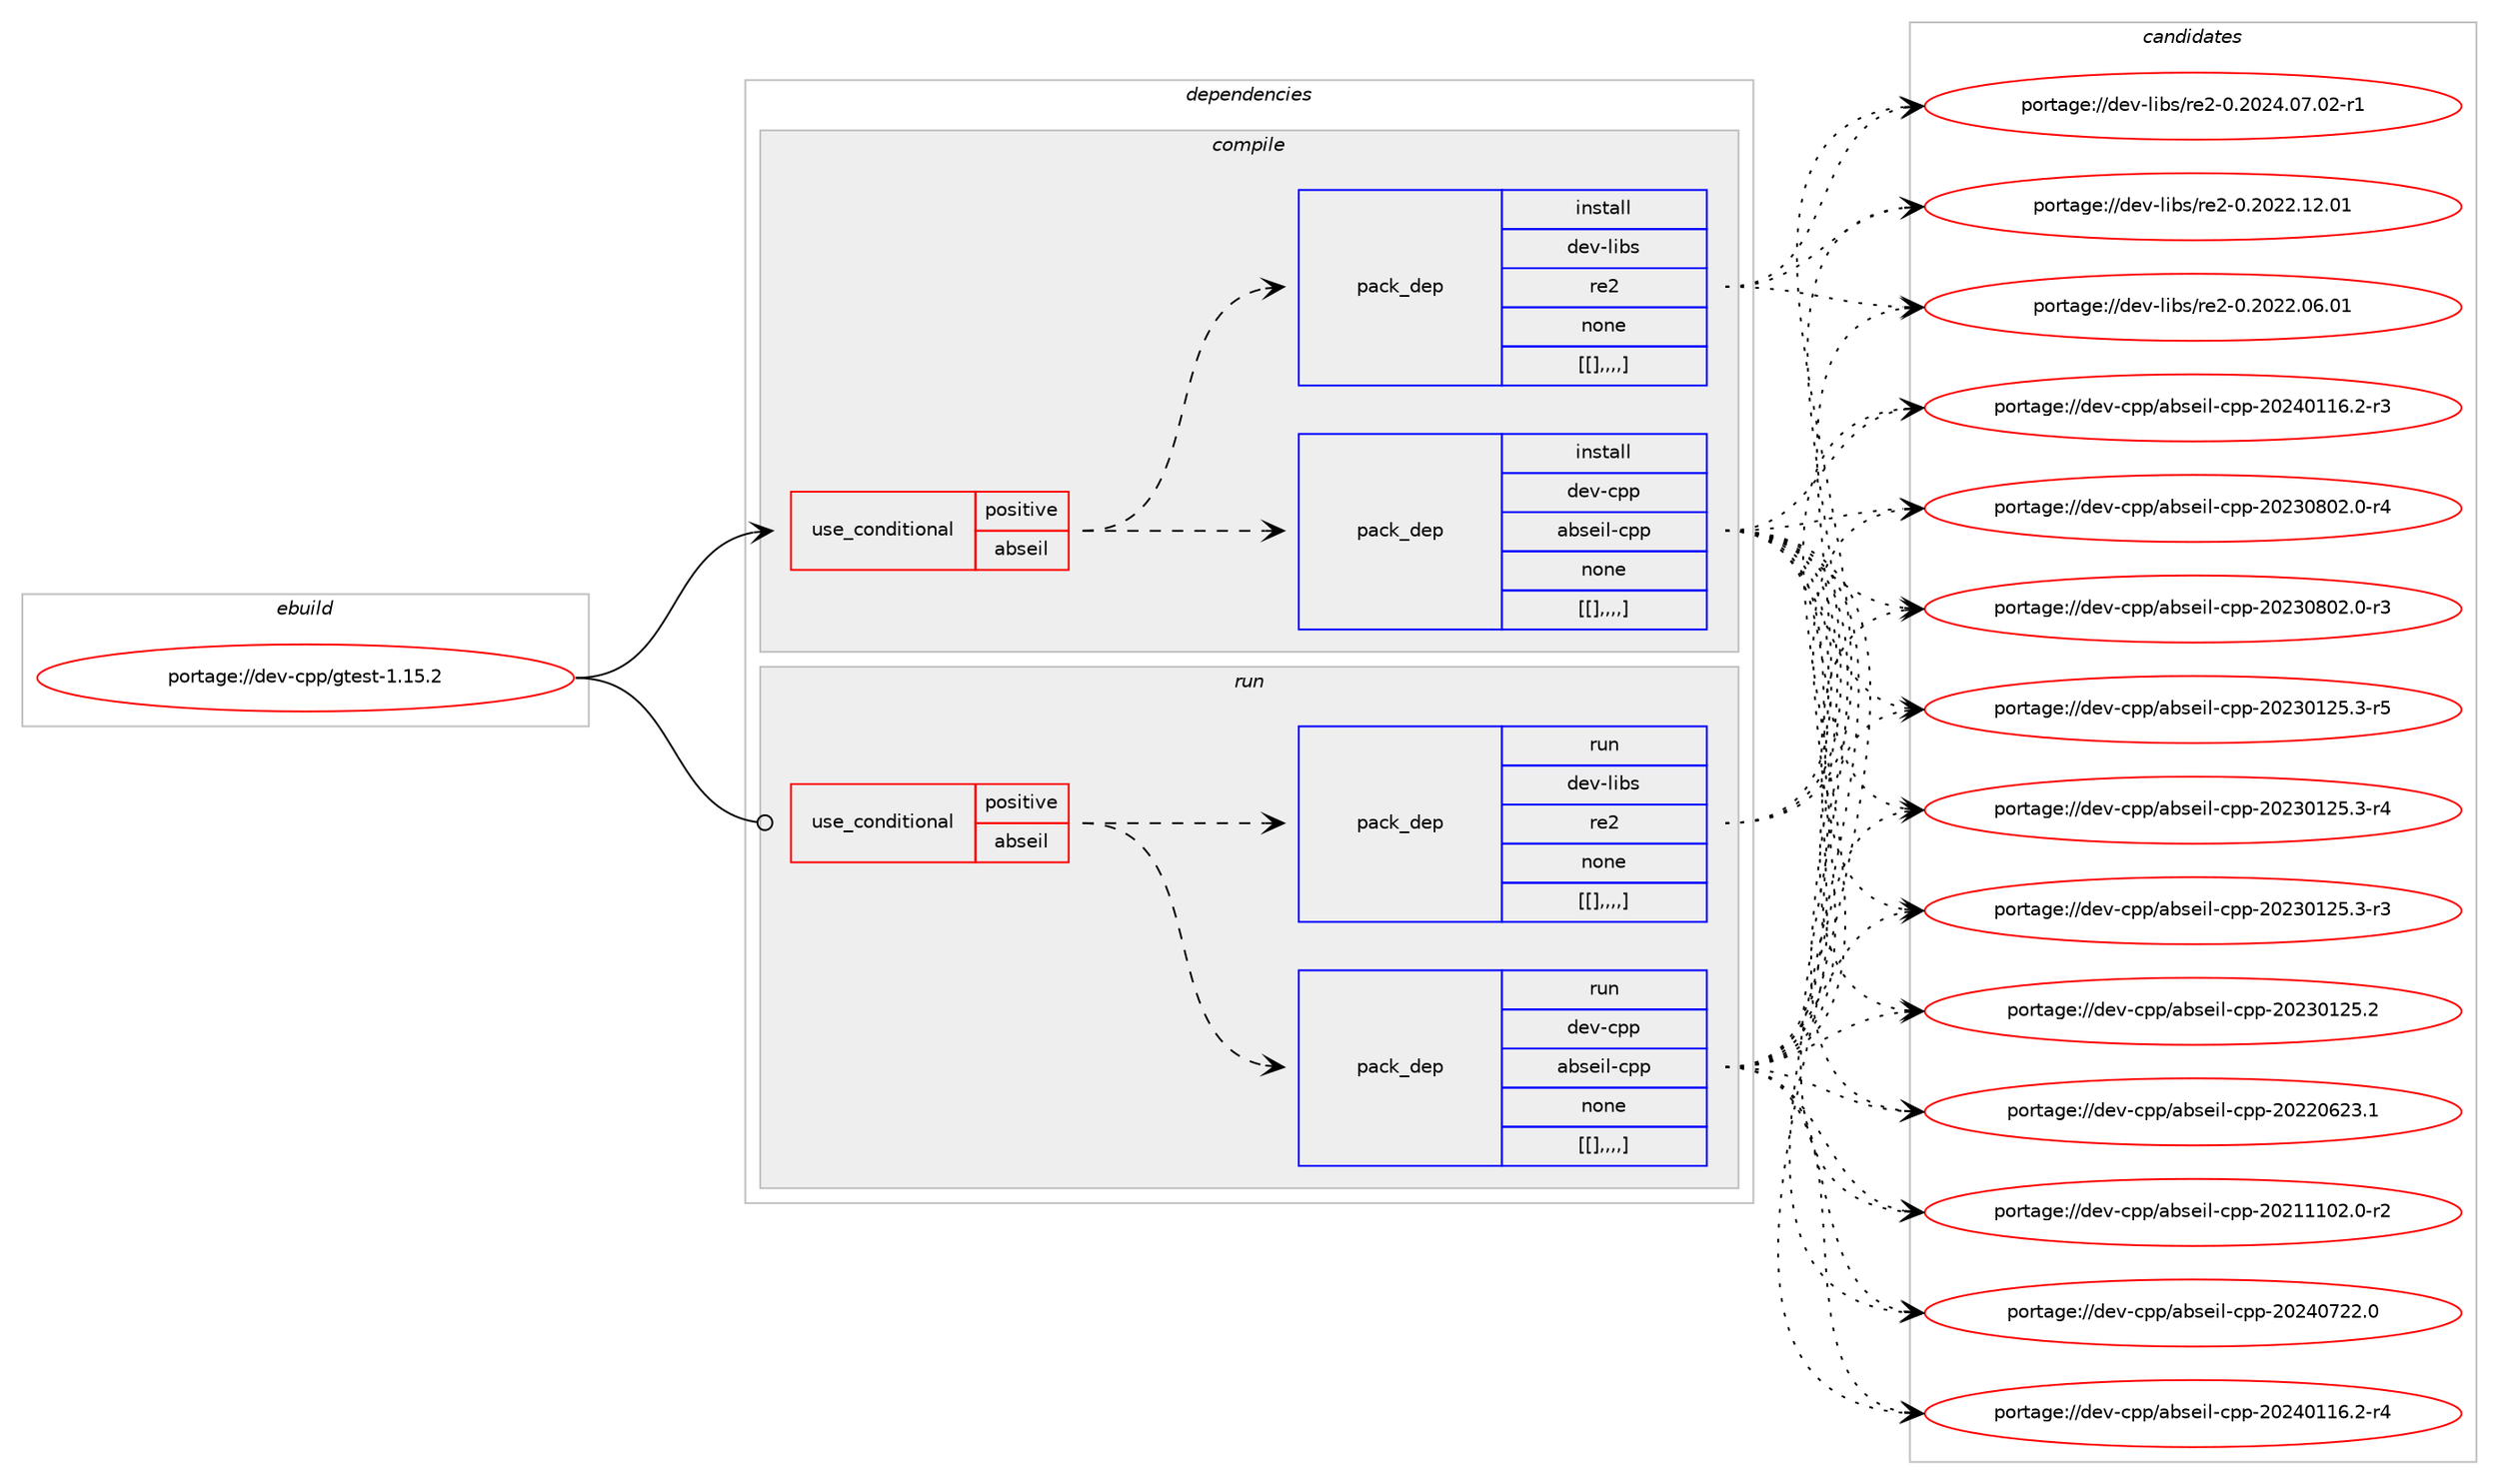 digraph prolog {

# *************
# Graph options
# *************

newrank=true;
concentrate=true;
compound=true;
graph [rankdir=LR,fontname=Helvetica,fontsize=10,ranksep=1.5];#, ranksep=2.5, nodesep=0.2];
edge  [arrowhead=vee];
node  [fontname=Helvetica,fontsize=10];

# **********
# The ebuild
# **********

subgraph cluster_leftcol {
color=gray;
label=<<i>ebuild</i>>;
id [label="portage://dev-cpp/gtest-1.15.2", color=red, width=4, href="../dev-cpp/gtest-1.15.2.svg"];
}

# ****************
# The dependencies
# ****************

subgraph cluster_midcol {
color=gray;
label=<<i>dependencies</i>>;
subgraph cluster_compile {
fillcolor="#eeeeee";
style=filled;
label=<<i>compile</i>>;
subgraph cond18588 {
dependency69108 [label=<<TABLE BORDER="0" CELLBORDER="1" CELLSPACING="0" CELLPADDING="4"><TR><TD ROWSPAN="3" CELLPADDING="10">use_conditional</TD></TR><TR><TD>positive</TD></TR><TR><TD>abseil</TD></TR></TABLE>>, shape=none, color=red];
subgraph pack49529 {
dependency69118 [label=<<TABLE BORDER="0" CELLBORDER="1" CELLSPACING="0" CELLPADDING="4" WIDTH="220"><TR><TD ROWSPAN="6" CELLPADDING="30">pack_dep</TD></TR><TR><TD WIDTH="110">install</TD></TR><TR><TD>dev-cpp</TD></TR><TR><TD>abseil-cpp</TD></TR><TR><TD>none</TD></TR><TR><TD>[[],,,,]</TD></TR></TABLE>>, shape=none, color=blue];
}
dependency69108:e -> dependency69118:w [weight=20,style="dashed",arrowhead="vee"];
subgraph pack49550 {
dependency69166 [label=<<TABLE BORDER="0" CELLBORDER="1" CELLSPACING="0" CELLPADDING="4" WIDTH="220"><TR><TD ROWSPAN="6" CELLPADDING="30">pack_dep</TD></TR><TR><TD WIDTH="110">install</TD></TR><TR><TD>dev-libs</TD></TR><TR><TD>re2</TD></TR><TR><TD>none</TD></TR><TR><TD>[[],,,,]</TD></TR></TABLE>>, shape=none, color=blue];
}
dependency69108:e -> dependency69166:w [weight=20,style="dashed",arrowhead="vee"];
}
id:e -> dependency69108:w [weight=20,style="solid",arrowhead="vee"];
}
subgraph cluster_compileandrun {
fillcolor="#eeeeee";
style=filled;
label=<<i>compile and run</i>>;
}
subgraph cluster_run {
fillcolor="#eeeeee";
style=filled;
label=<<i>run</i>>;
subgraph cond18606 {
dependency69188 [label=<<TABLE BORDER="0" CELLBORDER="1" CELLSPACING="0" CELLPADDING="4"><TR><TD ROWSPAN="3" CELLPADDING="10">use_conditional</TD></TR><TR><TD>positive</TD></TR><TR><TD>abseil</TD></TR></TABLE>>, shape=none, color=red];
subgraph pack49587 {
dependency69211 [label=<<TABLE BORDER="0" CELLBORDER="1" CELLSPACING="0" CELLPADDING="4" WIDTH="220"><TR><TD ROWSPAN="6" CELLPADDING="30">pack_dep</TD></TR><TR><TD WIDTH="110">run</TD></TR><TR><TD>dev-cpp</TD></TR><TR><TD>abseil-cpp</TD></TR><TR><TD>none</TD></TR><TR><TD>[[],,,,]</TD></TR></TABLE>>, shape=none, color=blue];
}
dependency69188:e -> dependency69211:w [weight=20,style="dashed",arrowhead="vee"];
subgraph pack49602 {
dependency69216 [label=<<TABLE BORDER="0" CELLBORDER="1" CELLSPACING="0" CELLPADDING="4" WIDTH="220"><TR><TD ROWSPAN="6" CELLPADDING="30">pack_dep</TD></TR><TR><TD WIDTH="110">run</TD></TR><TR><TD>dev-libs</TD></TR><TR><TD>re2</TD></TR><TR><TD>none</TD></TR><TR><TD>[[],,,,]</TD></TR></TABLE>>, shape=none, color=blue];
}
dependency69188:e -> dependency69216:w [weight=20,style="dashed",arrowhead="vee"];
}
id:e -> dependency69188:w [weight=20,style="solid",arrowhead="odot"];
}
}

# **************
# The candidates
# **************

subgraph cluster_choices {
rank=same;
color=gray;
label=<<i>candidates</i>>;

subgraph choice49122 {
color=black;
nodesep=1;
choice100101118459911211247979811510110510845991121124550485052485550504648 [label="portage://dev-cpp/abseil-cpp-20240722.0", color=red, width=4,href="../dev-cpp/abseil-cpp-20240722.0.svg"];
choice1001011184599112112479798115101105108459911211245504850524849495446504511452 [label="portage://dev-cpp/abseil-cpp-20240116.2-r4", color=red, width=4,href="../dev-cpp/abseil-cpp-20240116.2-r4.svg"];
choice1001011184599112112479798115101105108459911211245504850524849495446504511451 [label="portage://dev-cpp/abseil-cpp-20240116.2-r3", color=red, width=4,href="../dev-cpp/abseil-cpp-20240116.2-r3.svg"];
choice1001011184599112112479798115101105108459911211245504850514856485046484511452 [label="portage://dev-cpp/abseil-cpp-20230802.0-r4", color=red, width=4,href="../dev-cpp/abseil-cpp-20230802.0-r4.svg"];
choice1001011184599112112479798115101105108459911211245504850514856485046484511451 [label="portage://dev-cpp/abseil-cpp-20230802.0-r3", color=red, width=4,href="../dev-cpp/abseil-cpp-20230802.0-r3.svg"];
choice1001011184599112112479798115101105108459911211245504850514849505346514511453 [label="portage://dev-cpp/abseil-cpp-20230125.3-r5", color=red, width=4,href="../dev-cpp/abseil-cpp-20230125.3-r5.svg"];
choice1001011184599112112479798115101105108459911211245504850514849505346514511452 [label="portage://dev-cpp/abseil-cpp-20230125.3-r4", color=red, width=4,href="../dev-cpp/abseil-cpp-20230125.3-r4.svg"];
choice1001011184599112112479798115101105108459911211245504850514849505346514511451 [label="portage://dev-cpp/abseil-cpp-20230125.3-r3", color=red, width=4,href="../dev-cpp/abseil-cpp-20230125.3-r3.svg"];
choice100101118459911211247979811510110510845991121124550485051484950534650 [label="portage://dev-cpp/abseil-cpp-20230125.2", color=red, width=4,href="../dev-cpp/abseil-cpp-20230125.2.svg"];
choice100101118459911211247979811510110510845991121124550485050485450514649 [label="portage://dev-cpp/abseil-cpp-20220623.1", color=red, width=4,href="../dev-cpp/abseil-cpp-20220623.1.svg"];
choice1001011184599112112479798115101105108459911211245504850494949485046484511450 [label="portage://dev-cpp/abseil-cpp-20211102.0-r2", color=red, width=4,href="../dev-cpp/abseil-cpp-20211102.0-r2.svg"];
dependency69118:e -> choice100101118459911211247979811510110510845991121124550485052485550504648:w [style=dotted,weight="100"];
dependency69118:e -> choice1001011184599112112479798115101105108459911211245504850524849495446504511452:w [style=dotted,weight="100"];
dependency69118:e -> choice1001011184599112112479798115101105108459911211245504850524849495446504511451:w [style=dotted,weight="100"];
dependency69118:e -> choice1001011184599112112479798115101105108459911211245504850514856485046484511452:w [style=dotted,weight="100"];
dependency69118:e -> choice1001011184599112112479798115101105108459911211245504850514856485046484511451:w [style=dotted,weight="100"];
dependency69118:e -> choice1001011184599112112479798115101105108459911211245504850514849505346514511453:w [style=dotted,weight="100"];
dependency69118:e -> choice1001011184599112112479798115101105108459911211245504850514849505346514511452:w [style=dotted,weight="100"];
dependency69118:e -> choice1001011184599112112479798115101105108459911211245504850514849505346514511451:w [style=dotted,weight="100"];
dependency69118:e -> choice100101118459911211247979811510110510845991121124550485051484950534650:w [style=dotted,weight="100"];
dependency69118:e -> choice100101118459911211247979811510110510845991121124550485050485450514649:w [style=dotted,weight="100"];
dependency69118:e -> choice1001011184599112112479798115101105108459911211245504850494949485046484511450:w [style=dotted,weight="100"];
}
subgraph choice49143 {
color=black;
nodesep=1;
choice10010111845108105981154711410150454846504850524648554648504511449 [label="portage://dev-libs/re2-0.2024.07.02-r1", color=red, width=4,href="../dev-libs/re2-0.2024.07.02-r1.svg"];
choice1001011184510810598115471141015045484650485050464950464849 [label="portage://dev-libs/re2-0.2022.12.01", color=red, width=4,href="../dev-libs/re2-0.2022.12.01.svg"];
choice1001011184510810598115471141015045484650485050464854464849 [label="portage://dev-libs/re2-0.2022.06.01", color=red, width=4,href="../dev-libs/re2-0.2022.06.01.svg"];
dependency69166:e -> choice10010111845108105981154711410150454846504850524648554648504511449:w [style=dotted,weight="100"];
dependency69166:e -> choice1001011184510810598115471141015045484650485050464950464849:w [style=dotted,weight="100"];
dependency69166:e -> choice1001011184510810598115471141015045484650485050464854464849:w [style=dotted,weight="100"];
}
subgraph choice49146 {
color=black;
nodesep=1;
choice100101118459911211247979811510110510845991121124550485052485550504648 [label="portage://dev-cpp/abseil-cpp-20240722.0", color=red, width=4,href="../dev-cpp/abseil-cpp-20240722.0.svg"];
choice1001011184599112112479798115101105108459911211245504850524849495446504511452 [label="portage://dev-cpp/abseil-cpp-20240116.2-r4", color=red, width=4,href="../dev-cpp/abseil-cpp-20240116.2-r4.svg"];
choice1001011184599112112479798115101105108459911211245504850524849495446504511451 [label="portage://dev-cpp/abseil-cpp-20240116.2-r3", color=red, width=4,href="../dev-cpp/abseil-cpp-20240116.2-r3.svg"];
choice1001011184599112112479798115101105108459911211245504850514856485046484511452 [label="portage://dev-cpp/abseil-cpp-20230802.0-r4", color=red, width=4,href="../dev-cpp/abseil-cpp-20230802.0-r4.svg"];
choice1001011184599112112479798115101105108459911211245504850514856485046484511451 [label="portage://dev-cpp/abseil-cpp-20230802.0-r3", color=red, width=4,href="../dev-cpp/abseil-cpp-20230802.0-r3.svg"];
choice1001011184599112112479798115101105108459911211245504850514849505346514511453 [label="portage://dev-cpp/abseil-cpp-20230125.3-r5", color=red, width=4,href="../dev-cpp/abseil-cpp-20230125.3-r5.svg"];
choice1001011184599112112479798115101105108459911211245504850514849505346514511452 [label="portage://dev-cpp/abseil-cpp-20230125.3-r4", color=red, width=4,href="../dev-cpp/abseil-cpp-20230125.3-r4.svg"];
choice1001011184599112112479798115101105108459911211245504850514849505346514511451 [label="portage://dev-cpp/abseil-cpp-20230125.3-r3", color=red, width=4,href="../dev-cpp/abseil-cpp-20230125.3-r3.svg"];
choice100101118459911211247979811510110510845991121124550485051484950534650 [label="portage://dev-cpp/abseil-cpp-20230125.2", color=red, width=4,href="../dev-cpp/abseil-cpp-20230125.2.svg"];
choice100101118459911211247979811510110510845991121124550485050485450514649 [label="portage://dev-cpp/abseil-cpp-20220623.1", color=red, width=4,href="../dev-cpp/abseil-cpp-20220623.1.svg"];
choice1001011184599112112479798115101105108459911211245504850494949485046484511450 [label="portage://dev-cpp/abseil-cpp-20211102.0-r2", color=red, width=4,href="../dev-cpp/abseil-cpp-20211102.0-r2.svg"];
dependency69211:e -> choice100101118459911211247979811510110510845991121124550485052485550504648:w [style=dotted,weight="100"];
dependency69211:e -> choice1001011184599112112479798115101105108459911211245504850524849495446504511452:w [style=dotted,weight="100"];
dependency69211:e -> choice1001011184599112112479798115101105108459911211245504850524849495446504511451:w [style=dotted,weight="100"];
dependency69211:e -> choice1001011184599112112479798115101105108459911211245504850514856485046484511452:w [style=dotted,weight="100"];
dependency69211:e -> choice1001011184599112112479798115101105108459911211245504850514856485046484511451:w [style=dotted,weight="100"];
dependency69211:e -> choice1001011184599112112479798115101105108459911211245504850514849505346514511453:w [style=dotted,weight="100"];
dependency69211:e -> choice1001011184599112112479798115101105108459911211245504850514849505346514511452:w [style=dotted,weight="100"];
dependency69211:e -> choice1001011184599112112479798115101105108459911211245504850514849505346514511451:w [style=dotted,weight="100"];
dependency69211:e -> choice100101118459911211247979811510110510845991121124550485051484950534650:w [style=dotted,weight="100"];
dependency69211:e -> choice100101118459911211247979811510110510845991121124550485050485450514649:w [style=dotted,weight="100"];
dependency69211:e -> choice1001011184599112112479798115101105108459911211245504850494949485046484511450:w [style=dotted,weight="100"];
}
subgraph choice49160 {
color=black;
nodesep=1;
choice10010111845108105981154711410150454846504850524648554648504511449 [label="portage://dev-libs/re2-0.2024.07.02-r1", color=red, width=4,href="../dev-libs/re2-0.2024.07.02-r1.svg"];
choice1001011184510810598115471141015045484650485050464950464849 [label="portage://dev-libs/re2-0.2022.12.01", color=red, width=4,href="../dev-libs/re2-0.2022.12.01.svg"];
choice1001011184510810598115471141015045484650485050464854464849 [label="portage://dev-libs/re2-0.2022.06.01", color=red, width=4,href="../dev-libs/re2-0.2022.06.01.svg"];
dependency69216:e -> choice10010111845108105981154711410150454846504850524648554648504511449:w [style=dotted,weight="100"];
dependency69216:e -> choice1001011184510810598115471141015045484650485050464950464849:w [style=dotted,weight="100"];
dependency69216:e -> choice1001011184510810598115471141015045484650485050464854464849:w [style=dotted,weight="100"];
}
}

}
